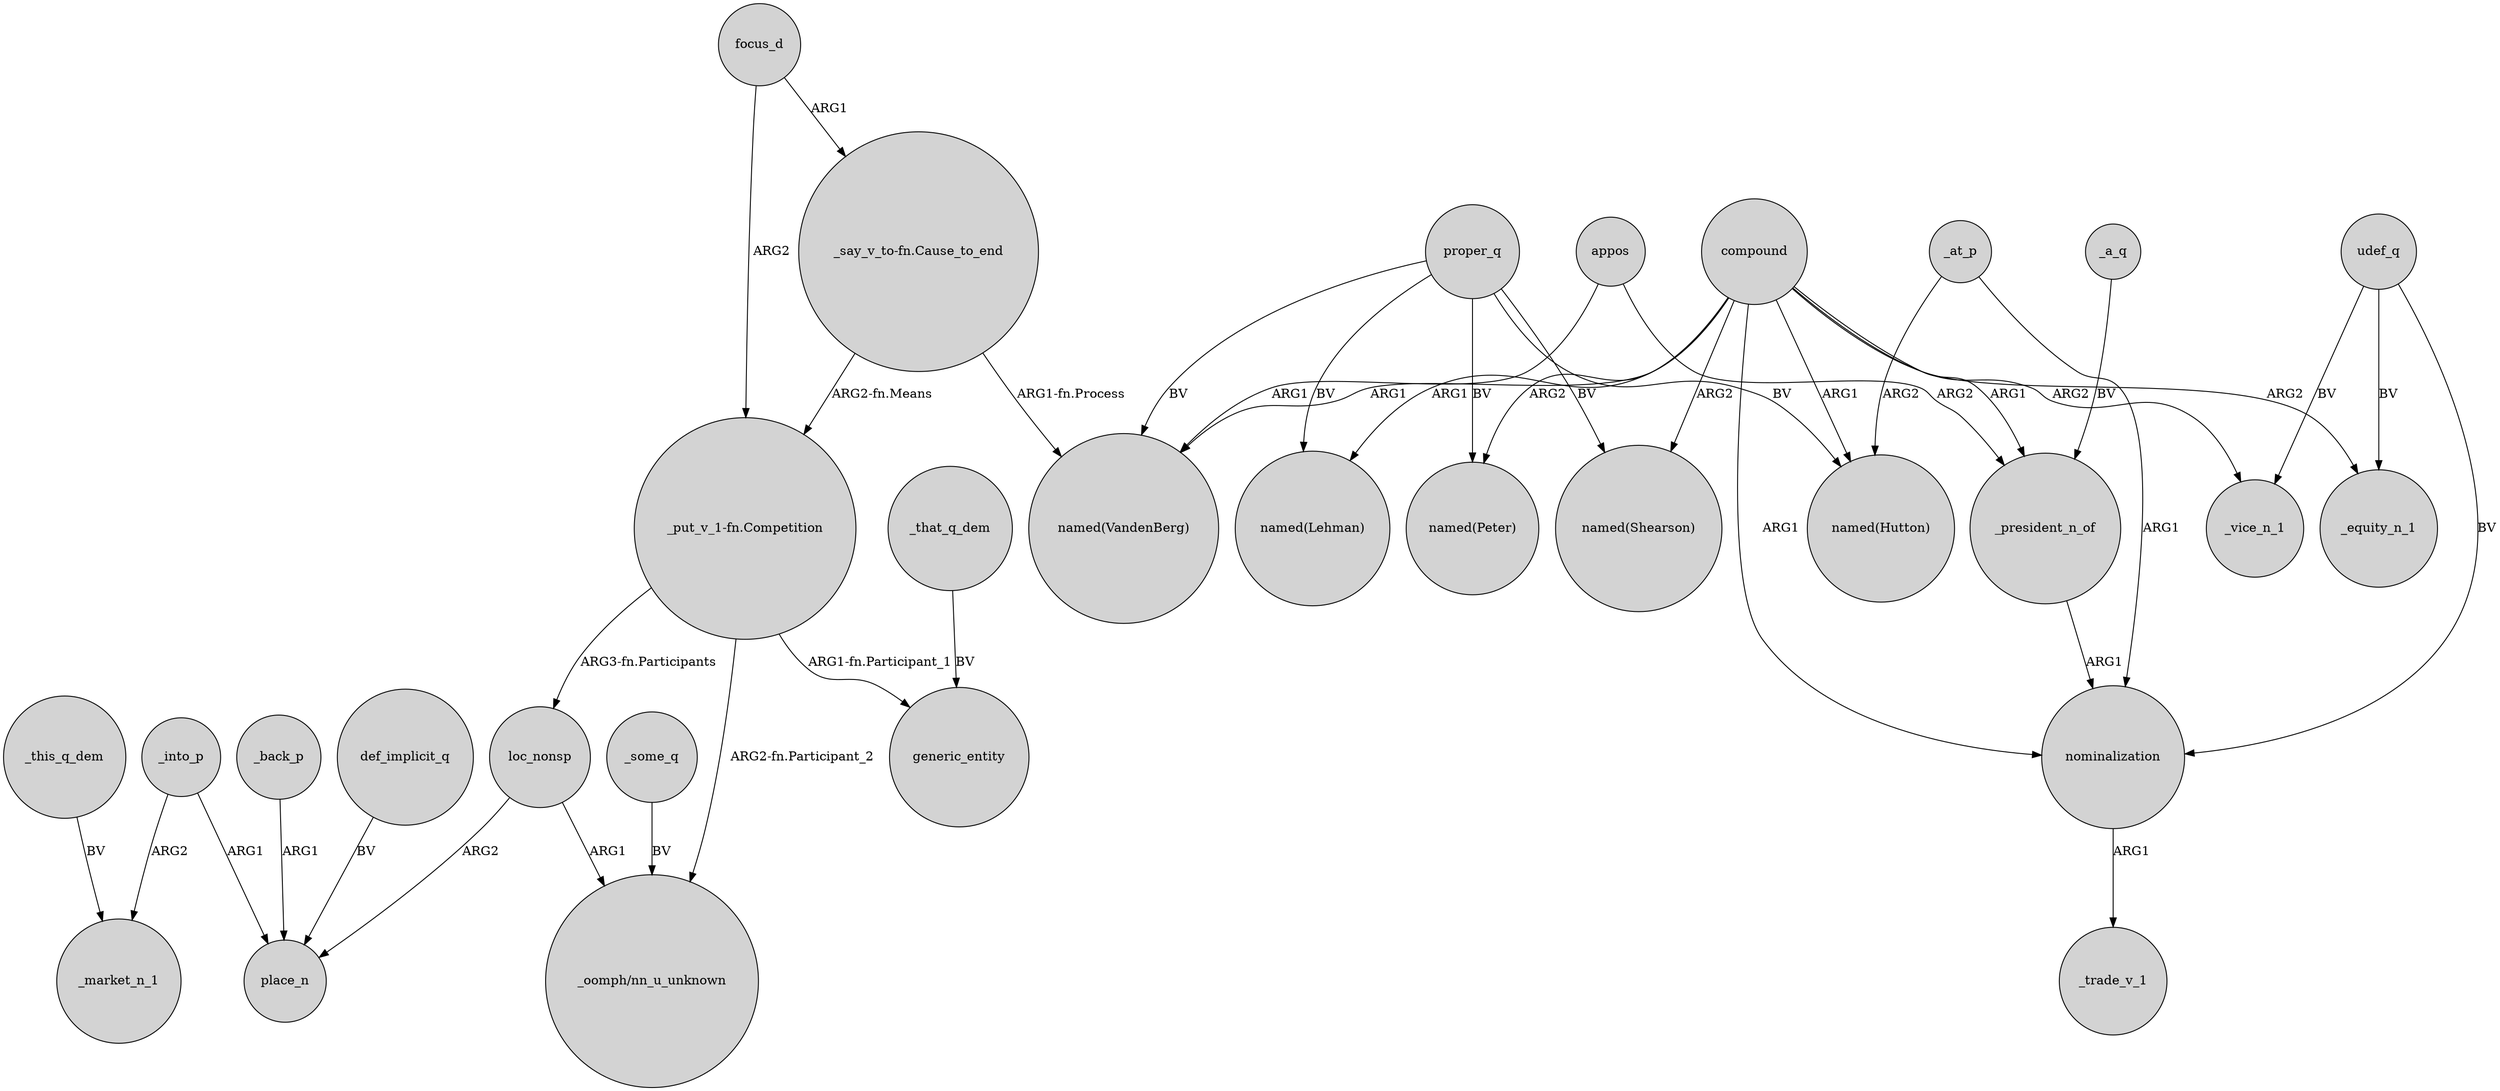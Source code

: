 digraph {
	node [shape=circle style=filled]
	_president_n_of -> nominalization [label=ARG1]
	appos -> _president_n_of [label=ARG2]
	compound -> "named(Hutton)" [label=ARG1]
	compound -> "named(Shearson)" [label=ARG2]
	def_implicit_q -> place_n [label=BV]
	"_put_v_1-fn.Competition" -> loc_nonsp [label="ARG3-fn.Participants"]
	proper_q -> "named(Peter)" [label=BV]
	focus_d -> "_say_v_to-fn.Cause_to_end" [label=ARG1]
	udef_q -> nominalization [label=BV]
	udef_q -> _equity_n_1 [label=BV]
	proper_q -> "named(Hutton)" [label=BV]
	_at_p -> "named(Hutton)" [label=ARG2]
	_into_p -> _market_n_1 [label=ARG2]
	compound -> _equity_n_1 [label=ARG2]
	proper_q -> "named(Shearson)" [label=BV]
	"_say_v_to-fn.Cause_to_end" -> "named(VandenBerg)" [label="ARG1-fn.Process"]
	appos -> "named(VandenBerg)" [label=ARG1]
	"_put_v_1-fn.Competition" -> generic_entity [label="ARG1-fn.Participant_1"]
	compound -> nominalization [label=ARG1]
	_a_q -> _president_n_of [label=BV]
	_this_q_dem -> _market_n_1 [label=BV]
	udef_q -> _vice_n_1 [label=BV]
	compound -> "named(Peter)" [label=ARG2]
	_at_p -> nominalization [label=ARG1]
	"_put_v_1-fn.Competition" -> "_oomph/nn_u_unknown" [label="ARG2-fn.Participant_2"]
	_back_p -> place_n [label=ARG1]
	_some_q -> "_oomph/nn_u_unknown" [label=BV]
	compound -> "named(VandenBerg)" [label=ARG1]
	compound -> _vice_n_1 [label=ARG2]
	"_say_v_to-fn.Cause_to_end" -> "_put_v_1-fn.Competition" [label="ARG2-fn.Means"]
	loc_nonsp -> place_n [label=ARG2]
	loc_nonsp -> "_oomph/nn_u_unknown" [label=ARG1]
	compound -> _president_n_of [label=ARG1]
	proper_q -> "named(Lehman)" [label=BV]
	_that_q_dem -> generic_entity [label=BV]
	_into_p -> place_n [label=ARG1]
	focus_d -> "_put_v_1-fn.Competition" [label=ARG2]
	nominalization -> _trade_v_1 [label=ARG1]
	compound -> "named(Lehman)" [label=ARG1]
	proper_q -> "named(VandenBerg)" [label=BV]
}
